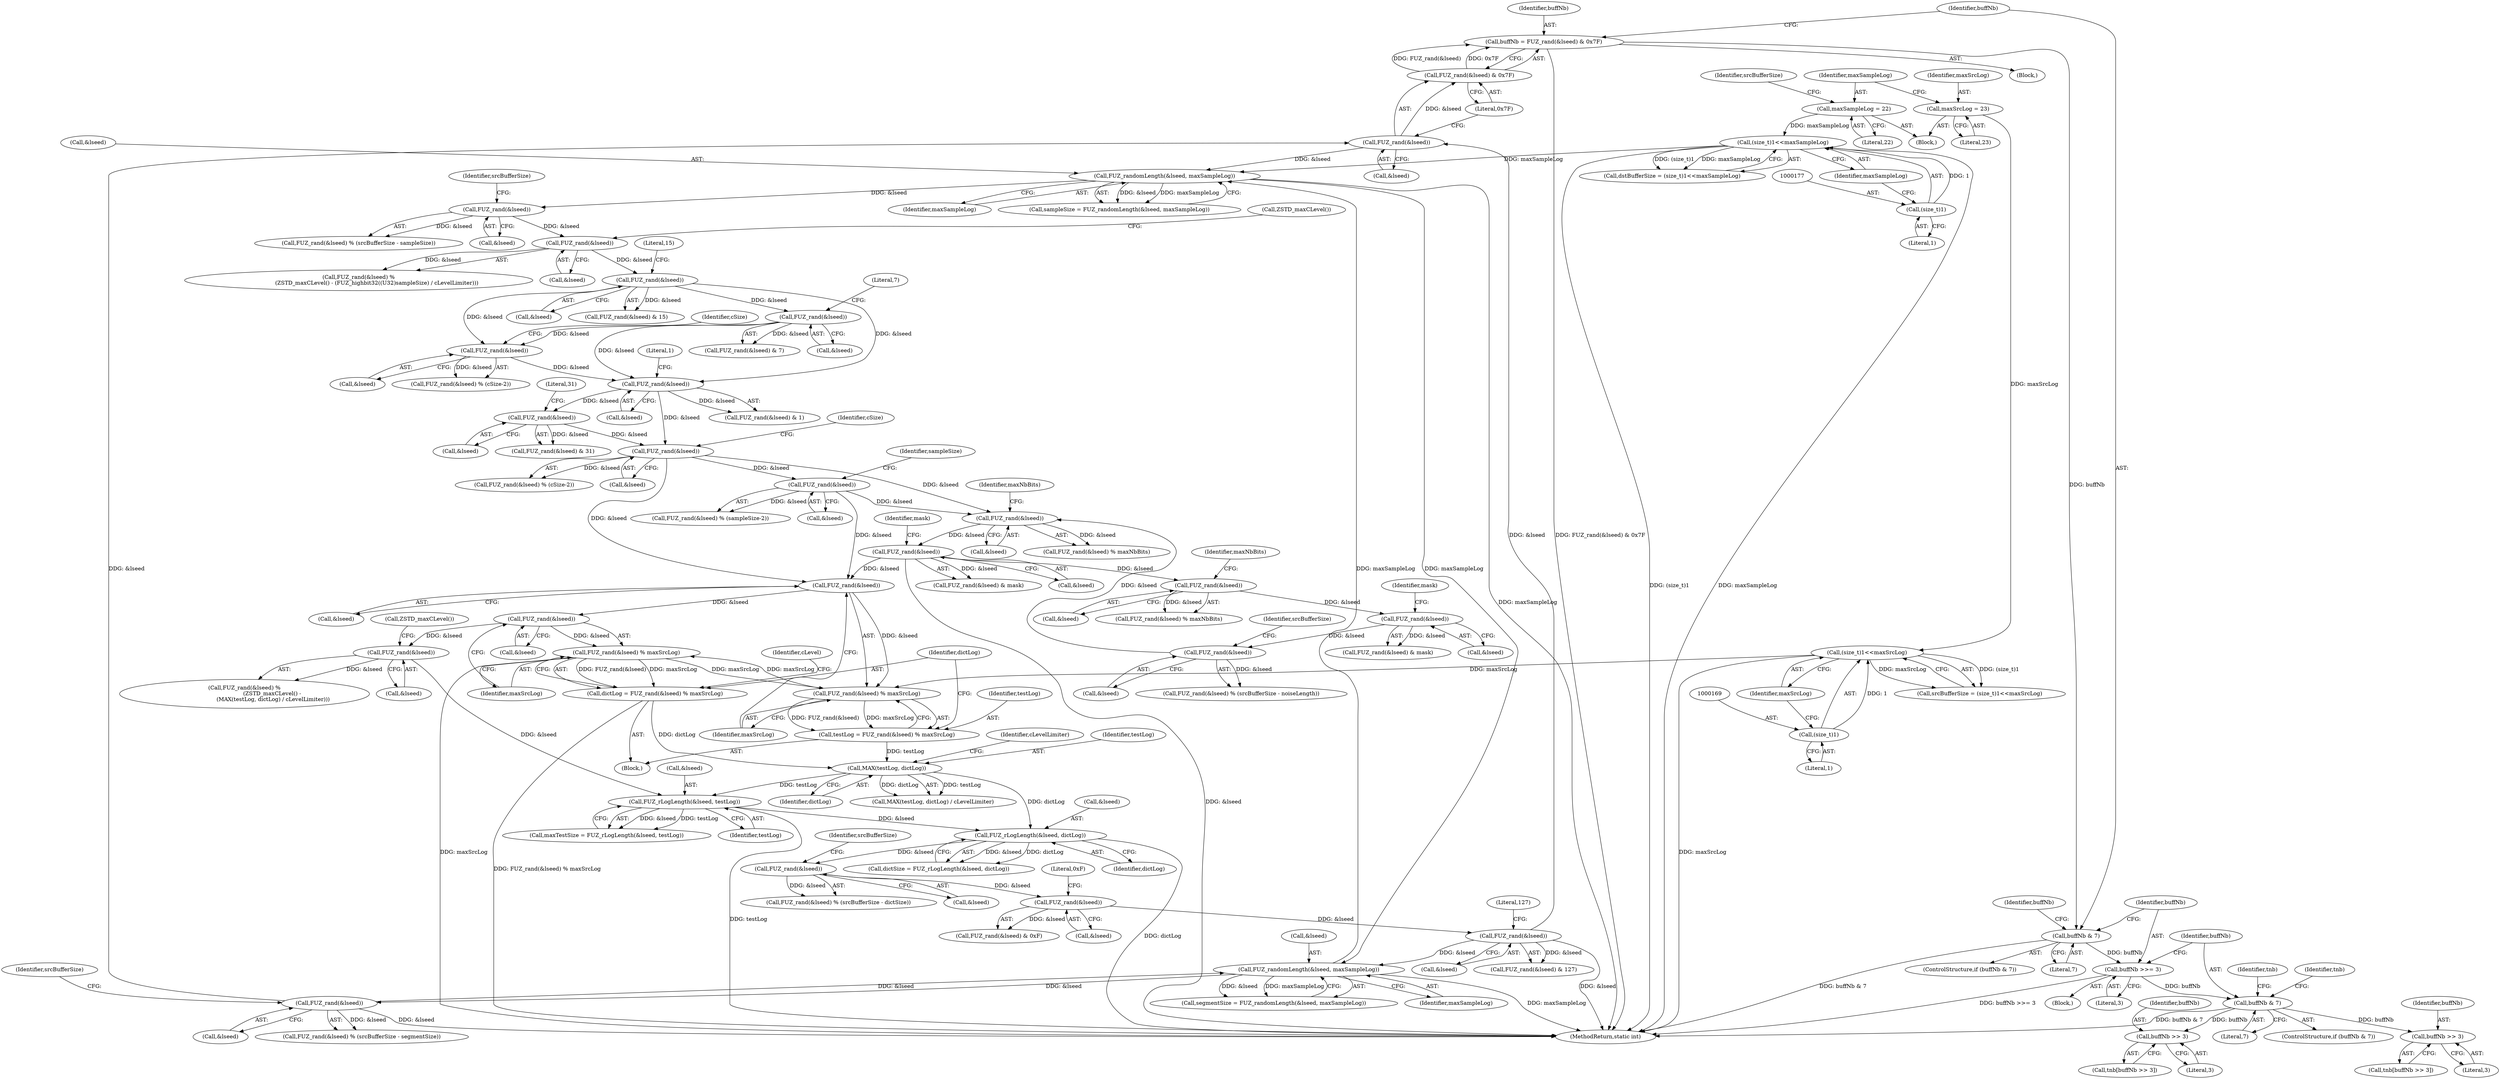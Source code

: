 digraph "0_zstd_3e5cdf1b6a85843e991d7d10f6a2567c15580da0_3@API" {
"1000433" [label="(Call,buffNb = FUZ_rand(&lseed) & 0x7F)"];
"1000435" [label="(Call,FUZ_rand(&lseed) & 0x7F)"];
"1000436" [label="(Call,FUZ_rand(&lseed))"];
"1001208" [label="(Call,FUZ_rand(&lseed))"];
"1001200" [label="(Call,FUZ_randomLength(&lseed, maxSampleLog))"];
"1001168" [label="(Call,FUZ_rand(&lseed))"];
"1001121" [label="(Call,FUZ_rand(&lseed))"];
"1001102" [label="(Call,FUZ_rand(&lseed))"];
"1001093" [label="(Call,FUZ_rLogLength(&lseed, dictLog))"];
"1001078" [label="(Call,FUZ_rLogLength(&lseed, testLog))"];
"1001065" [label="(Call,FUZ_rand(&lseed))"];
"1001056" [label="(Call,FUZ_rand(&lseed))"];
"1001048" [label="(Call,FUZ_rand(&lseed))"];
"1000817" [label="(Call,FUZ_rand(&lseed))"];
"1000760" [label="(Call,FUZ_rand(&lseed))"];
"1000698" [label="(Call,FUZ_rand(&lseed))"];
"1000691" [label="(Call,FUZ_rand(&lseed))"];
"1000594" [label="(Call,FUZ_rand(&lseed))"];
"1000558" [label="(Call,FUZ_rand(&lseed))"];
"1000548" [label="(Call,FUZ_rand(&lseed))"];
"1000530" [label="(Call,FUZ_rand(&lseed))"];
"1000506" [label="(Call,FUZ_rand(&lseed))"];
"1000486" [label="(Call,FUZ_randomLength(&lseed, maxSampleLog))"];
"1000175" [label="(Call,(size_t)1<<maxSampleLog)"];
"1000176" [label="(Call,(size_t)1)"];
"1000161" [label="(Call,maxSampleLog = 22)"];
"1000908" [label="(Call,FUZ_rand(&lseed))"];
"1000892" [label="(Call,FUZ_rand(&lseed))"];
"1000968" [label="(Call,FUZ_rand(&lseed))"];
"1000951" [label="(Call,FUZ_rand(&lseed))"];
"1000925" [label="(Call,FUZ_rand(&lseed))"];
"1001071" [label="(Call,MAX(testLog, dictLog))"];
"1001045" [label="(Call,testLog = FUZ_rand(&lseed) % maxSrcLog)"];
"1001047" [label="(Call,FUZ_rand(&lseed) % maxSrcLog)"];
"1000167" [label="(Call,(size_t)1<<maxSrcLog)"];
"1000168" [label="(Call,(size_t)1)"];
"1000157" [label="(Call,maxSrcLog = 23)"];
"1001055" [label="(Call,FUZ_rand(&lseed) % maxSrcLog)"];
"1001053" [label="(Call,dictLog = FUZ_rand(&lseed) % maxSrcLog)"];
"1000441" [label="(Call,buffNb & 7)"];
"1000449" [label="(Call,buffNb >>= 3)"];
"1000453" [label="(Call,buffNb & 7)"];
"1000464" [label="(Call,buffNb >> 3)"];
"1000476" [label="(Call,buffNb >> 3)"];
"1000547" [label="(Call,FUZ_rand(&lseed) & 15)"];
"1000431" [label="(Block,)"];
"1000443" [label="(Literal,7)"];
"1001059" [label="(Identifier,maxSrcLog)"];
"1000817" [label="(Call,FUZ_rand(&lseed))"];
"1001103" [label="(Call,&lseed)"];
"1000435" [label="(Call,FUZ_rand(&lseed) & 0x7F)"];
"1000450" [label="(Identifier,buffNb)"];
"1000178" [label="(Literal,1)"];
"1001198" [label="(Call,segmentSize = FUZ_randomLength(&lseed, maxSampleLog))"];
"1000489" [label="(Identifier,maxSampleLog)"];
"1001212" [label="(Identifier,srcBufferSize)"];
"1000162" [label="(Identifier,maxSampleLog)"];
"1001207" [label="(Call,FUZ_rand(&lseed) % (srcBufferSize - segmentSize))"];
"1001079" [label="(Call,&lseed)"];
"1000175" [label="(Call,(size_t)1<<maxSampleLog)"];
"1001055" [label="(Call,FUZ_rand(&lseed) % maxSrcLog)"];
"1000176" [label="(Call,(size_t)1)"];
"1000694" [label="(Literal,1)"];
"1001062" [label="(Identifier,cLevel)"];
"1000558" [label="(Call,FUZ_rand(&lseed))"];
"1000436" [label="(Call,FUZ_rand(&lseed))"];
"1001203" [label="(Identifier,maxSampleLog)"];
"1001048" [label="(Call,FUZ_rand(&lseed))"];
"1000818" [label="(Call,&lseed)"];
"1001093" [label="(Call,FUZ_rLogLength(&lseed, dictLog))"];
"1001201" [label="(Call,&lseed)"];
"1000692" [label="(Call,&lseed)"];
"1000549" [label="(Call,&lseed)"];
"1000534" [label="(Call,ZSTD_maxCLevel())"];
"1001049" [label="(Call,&lseed)"];
"1000530" [label="(Call,FUZ_rand(&lseed))"];
"1000165" [label="(Call,srcBufferSize = (size_t)1<<maxSrcLog)"];
"1000595" [label="(Call,&lseed)"];
"1000594" [label="(Call,FUZ_rand(&lseed))"];
"1000551" [label="(Literal,15)"];
"1000559" [label="(Call,&lseed)"];
"1001081" [label="(Identifier,testLog)"];
"1001051" [label="(Identifier,maxSrcLog)"];
"1000561" [label="(Literal,7)"];
"1000952" [label="(Call,&lseed)"];
"1000969" [label="(Call,&lseed)"];
"1001054" [label="(Identifier,dictLog)"];
"1000909" [label="(Call,&lseed)"];
"1000928" [label="(Identifier,maxNbBits)"];
"1000449" [label="(Call,buffNb >>= 3)"];
"1000950" [label="(Call,FUZ_rand(&lseed) & mask)"];
"1000476" [label="(Call,buffNb >> 3)"];
"1001076" [label="(Call,maxTestSize = FUZ_rLogLength(&lseed, testLog))"];
"1000486" [label="(Call,FUZ_randomLength(&lseed, maxSampleLog))"];
"1000972" [label="(Identifier,srcBufferSize)"];
"1000759" [label="(Call,FUZ_rand(&lseed) % (cSize-2))"];
"1000434" [label="(Identifier,buffNb)"];
"1001094" [label="(Call,&lseed)"];
"1000439" [label="(Literal,0x7F)"];
"1000442" [label="(Identifier,buffNb)"];
"1000690" [label="(Call,FUZ_rand(&lseed) & 1)"];
"1000510" [label="(Identifier,srcBufferSize)"];
"1000433" [label="(Call,buffNb = FUZ_rand(&lseed) & 0x7F)"];
"1001070" [label="(Call,MAX(testLog, dictLog) / cLevelLimiter)"];
"1000168" [label="(Call,(size_t)1)"];
"1000529" [label="(Call,FUZ_rand(&lseed) %\n                     (ZSTD_maxCLevel() - (FUZ_highbit32((U32)sampleSize) / cLevelLimiter)))"];
"1000474" [label="(Call,tnb[buffNb >> 3])"];
"1000593" [label="(Call,FUZ_rand(&lseed) % (cSize-2))"];
"1000161" [label="(Call,maxSampleLog = 22)"];
"1001074" [label="(Identifier,cLevelLimiter)"];
"1000816" [label="(Call,FUZ_rand(&lseed) % (sampleSize-2))"];
"1000455" [label="(Literal,7)"];
"1001043" [label="(Block,)"];
"1001064" [label="(Call,FUZ_rand(&lseed) %\n                                (ZSTD_maxCLevel() -\n                                 (MAX(testLog, dictLog) / cLevelLimiter)))"];
"1000548" [label="(Call,FUZ_rand(&lseed))"];
"1000531" [label="(Call,&lseed)"];
"1001053" [label="(Call,dictLog = FUZ_rand(&lseed) % maxSrcLog)"];
"1001171" [label="(Literal,127)"];
"1000163" [label="(Literal,22)"];
"1001078" [label="(Call,FUZ_rLogLength(&lseed, testLog))"];
"1000155" [label="(Block,)"];
"1000441" [label="(Call,buffNb & 7)"];
"1000761" [label="(Call,&lseed)"];
"1001091" [label="(Call,dictSize = FUZ_rLogLength(&lseed, dictLog))"];
"1000484" [label="(Call,sampleSize = FUZ_randomLength(&lseed, maxSampleLog))"];
"1000968" [label="(Call,FUZ_rand(&lseed))"];
"1001169" [label="(Call,&lseed)"];
"1000926" [label="(Call,&lseed)"];
"1000440" [label="(ControlStructure,if (buffNb & 7))"];
"1000951" [label="(Call,FUZ_rand(&lseed))"];
"1000893" [label="(Call,&lseed)"];
"1001106" [label="(Identifier,srcBufferSize)"];
"1000908" [label="(Call,FUZ_rand(&lseed))"];
"1000451" [label="(Literal,3)"];
"1000478" [label="(Literal,3)"];
"1001200" [label="(Call,FUZ_randomLength(&lseed, maxSampleLog))"];
"1000701" [label="(Literal,31)"];
"1000698" [label="(Call,FUZ_rand(&lseed))"];
"1001120" [label="(Call,FUZ_rand(&lseed) & 0xF)"];
"1000557" [label="(Call,FUZ_rand(&lseed) & 7)"];
"1000158" [label="(Identifier,maxSrcLog)"];
"1000911" [label="(Identifier,mask)"];
"1001168" [label="(Call,FUZ_rand(&lseed))"];
"1001101" [label="(Call,FUZ_rand(&lseed) % (srcBufferSize - dictSize))"];
"1001069" [label="(Call,ZSTD_maxCLevel())"];
"1000699" [label="(Call,&lseed)"];
"1000171" [label="(Identifier,maxSrcLog)"];
"1000507" [label="(Call,&lseed)"];
"1001475" [label="(MethodReturn,static int)"];
"1000465" [label="(Identifier,buffNb)"];
"1000954" [label="(Identifier,mask)"];
"1001045" [label="(Call,testLog = FUZ_rand(&lseed) % maxSrcLog)"];
"1000924" [label="(Call,FUZ_rand(&lseed) % maxNbBits)"];
"1000471" [label="(Identifier,tnb)"];
"1001121" [label="(Call,FUZ_rand(&lseed))"];
"1000487" [label="(Call,&lseed)"];
"1000166" [label="(Identifier,srcBufferSize)"];
"1001072" [label="(Identifier,testLog)"];
"1001057" [label="(Call,&lseed)"];
"1000505" [label="(Call,FUZ_rand(&lseed) % (srcBufferSize - sampleSize))"];
"1000891" [label="(Call,FUZ_rand(&lseed) % maxNbBits)"];
"1001066" [label="(Call,&lseed)"];
"1000170" [label="(Literal,1)"];
"1000453" [label="(Call,buffNb & 7)"];
"1001056" [label="(Call,FUZ_rand(&lseed))"];
"1001046" [label="(Identifier,testLog)"];
"1001102" [label="(Call,FUZ_rand(&lseed))"];
"1001071" [label="(Call,MAX(testLog, dictLog))"];
"1000967" [label="(Call,FUZ_rand(&lseed) % (srcBufferSize - noiseLength))"];
"1000477" [label="(Identifier,buffNb)"];
"1001124" [label="(Literal,0xF)"];
"1001209" [label="(Call,&lseed)"];
"1000464" [label="(Call,buffNb >> 3)"];
"1000157" [label="(Call,maxSrcLog = 23)"];
"1000179" [label="(Identifier,maxSampleLog)"];
"1000895" [label="(Identifier,maxNbBits)"];
"1000462" [label="(Call,tnb[buffNb >> 3])"];
"1000892" [label="(Call,FUZ_rand(&lseed))"];
"1000506" [label="(Call,FUZ_rand(&lseed))"];
"1000459" [label="(Identifier,tnb)"];
"1001047" [label="(Call,FUZ_rand(&lseed) % maxSrcLog)"];
"1000764" [label="(Identifier,cSize)"];
"1000598" [label="(Identifier,cSize)"];
"1000437" [label="(Call,&lseed)"];
"1000907" [label="(Call,FUZ_rand(&lseed) & mask)"];
"1001073" [label="(Identifier,dictLog)"];
"1001122" [label="(Call,&lseed)"];
"1000454" [label="(Identifier,buffNb)"];
"1000452" [label="(ControlStructure,if (buffNb & 7))"];
"1000760" [label="(Call,FUZ_rand(&lseed))"];
"1000925" [label="(Call,FUZ_rand(&lseed))"];
"1000466" [label="(Literal,3)"];
"1001208" [label="(Call,FUZ_rand(&lseed))"];
"1000448" [label="(Block,)"];
"1000691" [label="(Call,FUZ_rand(&lseed))"];
"1000159" [label="(Literal,23)"];
"1001167" [label="(Call,FUZ_rand(&lseed) & 127)"];
"1000445" [label="(Identifier,buffNb)"];
"1001065" [label="(Call,FUZ_rand(&lseed))"];
"1000821" [label="(Identifier,sampleSize)"];
"1000173" [label="(Call,dstBufferSize = (size_t)1<<maxSampleLog)"];
"1000697" [label="(Call,FUZ_rand(&lseed) & 31)"];
"1000167" [label="(Call,(size_t)1<<maxSrcLog)"];
"1001096" [label="(Identifier,dictLog)"];
"1000433" -> "1000431"  [label="AST: "];
"1000433" -> "1000435"  [label="CFG: "];
"1000434" -> "1000433"  [label="AST: "];
"1000435" -> "1000433"  [label="AST: "];
"1000442" -> "1000433"  [label="CFG: "];
"1000433" -> "1001475"  [label="DDG: FUZ_rand(&lseed) & 0x7F"];
"1000435" -> "1000433"  [label="DDG: FUZ_rand(&lseed)"];
"1000435" -> "1000433"  [label="DDG: 0x7F"];
"1000433" -> "1000441"  [label="DDG: buffNb"];
"1000435" -> "1000439"  [label="CFG: "];
"1000436" -> "1000435"  [label="AST: "];
"1000439" -> "1000435"  [label="AST: "];
"1000436" -> "1000435"  [label="DDG: &lseed"];
"1000436" -> "1000437"  [label="CFG: "];
"1000437" -> "1000436"  [label="AST: "];
"1000439" -> "1000436"  [label="CFG: "];
"1001208" -> "1000436"  [label="DDG: &lseed"];
"1001168" -> "1000436"  [label="DDG: &lseed"];
"1000436" -> "1000486"  [label="DDG: &lseed"];
"1001208" -> "1001207"  [label="AST: "];
"1001208" -> "1001209"  [label="CFG: "];
"1001209" -> "1001208"  [label="AST: "];
"1001212" -> "1001208"  [label="CFG: "];
"1001208" -> "1001475"  [label="DDG: &lseed"];
"1001208" -> "1001200"  [label="DDG: &lseed"];
"1001208" -> "1001207"  [label="DDG: &lseed"];
"1001200" -> "1001208"  [label="DDG: &lseed"];
"1001200" -> "1001198"  [label="AST: "];
"1001200" -> "1001203"  [label="CFG: "];
"1001201" -> "1001200"  [label="AST: "];
"1001203" -> "1001200"  [label="AST: "];
"1001198" -> "1001200"  [label="CFG: "];
"1001200" -> "1001475"  [label="DDG: maxSampleLog"];
"1001200" -> "1000486"  [label="DDG: maxSampleLog"];
"1001200" -> "1001198"  [label="DDG: &lseed"];
"1001200" -> "1001198"  [label="DDG: maxSampleLog"];
"1001168" -> "1001200"  [label="DDG: &lseed"];
"1000486" -> "1001200"  [label="DDG: maxSampleLog"];
"1001168" -> "1001167"  [label="AST: "];
"1001168" -> "1001169"  [label="CFG: "];
"1001169" -> "1001168"  [label="AST: "];
"1001171" -> "1001168"  [label="CFG: "];
"1001168" -> "1001475"  [label="DDG: &lseed"];
"1001168" -> "1001167"  [label="DDG: &lseed"];
"1001121" -> "1001168"  [label="DDG: &lseed"];
"1001121" -> "1001120"  [label="AST: "];
"1001121" -> "1001122"  [label="CFG: "];
"1001122" -> "1001121"  [label="AST: "];
"1001124" -> "1001121"  [label="CFG: "];
"1001121" -> "1001120"  [label="DDG: &lseed"];
"1001102" -> "1001121"  [label="DDG: &lseed"];
"1001102" -> "1001101"  [label="AST: "];
"1001102" -> "1001103"  [label="CFG: "];
"1001103" -> "1001102"  [label="AST: "];
"1001106" -> "1001102"  [label="CFG: "];
"1001102" -> "1001101"  [label="DDG: &lseed"];
"1001093" -> "1001102"  [label="DDG: &lseed"];
"1001093" -> "1001091"  [label="AST: "];
"1001093" -> "1001096"  [label="CFG: "];
"1001094" -> "1001093"  [label="AST: "];
"1001096" -> "1001093"  [label="AST: "];
"1001091" -> "1001093"  [label="CFG: "];
"1001093" -> "1001475"  [label="DDG: dictLog"];
"1001093" -> "1001091"  [label="DDG: &lseed"];
"1001093" -> "1001091"  [label="DDG: dictLog"];
"1001078" -> "1001093"  [label="DDG: &lseed"];
"1001071" -> "1001093"  [label="DDG: dictLog"];
"1001078" -> "1001076"  [label="AST: "];
"1001078" -> "1001081"  [label="CFG: "];
"1001079" -> "1001078"  [label="AST: "];
"1001081" -> "1001078"  [label="AST: "];
"1001076" -> "1001078"  [label="CFG: "];
"1001078" -> "1001475"  [label="DDG: testLog"];
"1001078" -> "1001076"  [label="DDG: &lseed"];
"1001078" -> "1001076"  [label="DDG: testLog"];
"1001065" -> "1001078"  [label="DDG: &lseed"];
"1001071" -> "1001078"  [label="DDG: testLog"];
"1001065" -> "1001064"  [label="AST: "];
"1001065" -> "1001066"  [label="CFG: "];
"1001066" -> "1001065"  [label="AST: "];
"1001069" -> "1001065"  [label="CFG: "];
"1001065" -> "1001064"  [label="DDG: &lseed"];
"1001056" -> "1001065"  [label="DDG: &lseed"];
"1001056" -> "1001055"  [label="AST: "];
"1001056" -> "1001057"  [label="CFG: "];
"1001057" -> "1001056"  [label="AST: "];
"1001059" -> "1001056"  [label="CFG: "];
"1001056" -> "1001055"  [label="DDG: &lseed"];
"1001048" -> "1001056"  [label="DDG: &lseed"];
"1001048" -> "1001047"  [label="AST: "];
"1001048" -> "1001049"  [label="CFG: "];
"1001049" -> "1001048"  [label="AST: "];
"1001051" -> "1001048"  [label="CFG: "];
"1001048" -> "1001047"  [label="DDG: &lseed"];
"1000817" -> "1001048"  [label="DDG: &lseed"];
"1000760" -> "1001048"  [label="DDG: &lseed"];
"1000908" -> "1001048"  [label="DDG: &lseed"];
"1000817" -> "1000816"  [label="AST: "];
"1000817" -> "1000818"  [label="CFG: "];
"1000818" -> "1000817"  [label="AST: "];
"1000821" -> "1000817"  [label="CFG: "];
"1000817" -> "1000816"  [label="DDG: &lseed"];
"1000760" -> "1000817"  [label="DDG: &lseed"];
"1000817" -> "1000892"  [label="DDG: &lseed"];
"1000760" -> "1000759"  [label="AST: "];
"1000760" -> "1000761"  [label="CFG: "];
"1000761" -> "1000760"  [label="AST: "];
"1000764" -> "1000760"  [label="CFG: "];
"1000760" -> "1000759"  [label="DDG: &lseed"];
"1000698" -> "1000760"  [label="DDG: &lseed"];
"1000691" -> "1000760"  [label="DDG: &lseed"];
"1000760" -> "1000892"  [label="DDG: &lseed"];
"1000698" -> "1000697"  [label="AST: "];
"1000698" -> "1000699"  [label="CFG: "];
"1000699" -> "1000698"  [label="AST: "];
"1000701" -> "1000698"  [label="CFG: "];
"1000698" -> "1000697"  [label="DDG: &lseed"];
"1000691" -> "1000698"  [label="DDG: &lseed"];
"1000691" -> "1000690"  [label="AST: "];
"1000691" -> "1000692"  [label="CFG: "];
"1000692" -> "1000691"  [label="AST: "];
"1000694" -> "1000691"  [label="CFG: "];
"1000691" -> "1000690"  [label="DDG: &lseed"];
"1000594" -> "1000691"  [label="DDG: &lseed"];
"1000558" -> "1000691"  [label="DDG: &lseed"];
"1000548" -> "1000691"  [label="DDG: &lseed"];
"1000594" -> "1000593"  [label="AST: "];
"1000594" -> "1000595"  [label="CFG: "];
"1000595" -> "1000594"  [label="AST: "];
"1000598" -> "1000594"  [label="CFG: "];
"1000594" -> "1000593"  [label="DDG: &lseed"];
"1000558" -> "1000594"  [label="DDG: &lseed"];
"1000548" -> "1000594"  [label="DDG: &lseed"];
"1000558" -> "1000557"  [label="AST: "];
"1000558" -> "1000559"  [label="CFG: "];
"1000559" -> "1000558"  [label="AST: "];
"1000561" -> "1000558"  [label="CFG: "];
"1000558" -> "1000557"  [label="DDG: &lseed"];
"1000548" -> "1000558"  [label="DDG: &lseed"];
"1000548" -> "1000547"  [label="AST: "];
"1000548" -> "1000549"  [label="CFG: "];
"1000549" -> "1000548"  [label="AST: "];
"1000551" -> "1000548"  [label="CFG: "];
"1000548" -> "1000547"  [label="DDG: &lseed"];
"1000530" -> "1000548"  [label="DDG: &lseed"];
"1000530" -> "1000529"  [label="AST: "];
"1000530" -> "1000531"  [label="CFG: "];
"1000531" -> "1000530"  [label="AST: "];
"1000534" -> "1000530"  [label="CFG: "];
"1000530" -> "1000529"  [label="DDG: &lseed"];
"1000506" -> "1000530"  [label="DDG: &lseed"];
"1000506" -> "1000505"  [label="AST: "];
"1000506" -> "1000507"  [label="CFG: "];
"1000507" -> "1000506"  [label="AST: "];
"1000510" -> "1000506"  [label="CFG: "];
"1000506" -> "1000505"  [label="DDG: &lseed"];
"1000486" -> "1000506"  [label="DDG: &lseed"];
"1000486" -> "1000484"  [label="AST: "];
"1000486" -> "1000489"  [label="CFG: "];
"1000487" -> "1000486"  [label="AST: "];
"1000489" -> "1000486"  [label="AST: "];
"1000484" -> "1000486"  [label="CFG: "];
"1000486" -> "1001475"  [label="DDG: maxSampleLog"];
"1000486" -> "1000484"  [label="DDG: &lseed"];
"1000486" -> "1000484"  [label="DDG: maxSampleLog"];
"1000175" -> "1000486"  [label="DDG: maxSampleLog"];
"1000175" -> "1000173"  [label="AST: "];
"1000175" -> "1000179"  [label="CFG: "];
"1000176" -> "1000175"  [label="AST: "];
"1000179" -> "1000175"  [label="AST: "];
"1000173" -> "1000175"  [label="CFG: "];
"1000175" -> "1001475"  [label="DDG: maxSampleLog"];
"1000175" -> "1001475"  [label="DDG: (size_t)1"];
"1000175" -> "1000173"  [label="DDG: (size_t)1"];
"1000175" -> "1000173"  [label="DDG: maxSampleLog"];
"1000176" -> "1000175"  [label="DDG: 1"];
"1000161" -> "1000175"  [label="DDG: maxSampleLog"];
"1000176" -> "1000178"  [label="CFG: "];
"1000177" -> "1000176"  [label="AST: "];
"1000178" -> "1000176"  [label="AST: "];
"1000179" -> "1000176"  [label="CFG: "];
"1000161" -> "1000155"  [label="AST: "];
"1000161" -> "1000163"  [label="CFG: "];
"1000162" -> "1000161"  [label="AST: "];
"1000163" -> "1000161"  [label="AST: "];
"1000166" -> "1000161"  [label="CFG: "];
"1000908" -> "1000907"  [label="AST: "];
"1000908" -> "1000909"  [label="CFG: "];
"1000909" -> "1000908"  [label="AST: "];
"1000911" -> "1000908"  [label="CFG: "];
"1000908" -> "1001475"  [label="DDG: &lseed"];
"1000908" -> "1000907"  [label="DDG: &lseed"];
"1000892" -> "1000908"  [label="DDG: &lseed"];
"1000908" -> "1000925"  [label="DDG: &lseed"];
"1000892" -> "1000891"  [label="AST: "];
"1000892" -> "1000893"  [label="CFG: "];
"1000893" -> "1000892"  [label="AST: "];
"1000895" -> "1000892"  [label="CFG: "];
"1000892" -> "1000891"  [label="DDG: &lseed"];
"1000968" -> "1000892"  [label="DDG: &lseed"];
"1000968" -> "1000967"  [label="AST: "];
"1000968" -> "1000969"  [label="CFG: "];
"1000969" -> "1000968"  [label="AST: "];
"1000972" -> "1000968"  [label="CFG: "];
"1000968" -> "1000967"  [label="DDG: &lseed"];
"1000951" -> "1000968"  [label="DDG: &lseed"];
"1000951" -> "1000950"  [label="AST: "];
"1000951" -> "1000952"  [label="CFG: "];
"1000952" -> "1000951"  [label="AST: "];
"1000954" -> "1000951"  [label="CFG: "];
"1000951" -> "1000950"  [label="DDG: &lseed"];
"1000925" -> "1000951"  [label="DDG: &lseed"];
"1000925" -> "1000924"  [label="AST: "];
"1000925" -> "1000926"  [label="CFG: "];
"1000926" -> "1000925"  [label="AST: "];
"1000928" -> "1000925"  [label="CFG: "];
"1000925" -> "1000924"  [label="DDG: &lseed"];
"1001071" -> "1001070"  [label="AST: "];
"1001071" -> "1001073"  [label="CFG: "];
"1001072" -> "1001071"  [label="AST: "];
"1001073" -> "1001071"  [label="AST: "];
"1001074" -> "1001071"  [label="CFG: "];
"1001071" -> "1001070"  [label="DDG: testLog"];
"1001071" -> "1001070"  [label="DDG: dictLog"];
"1001045" -> "1001071"  [label="DDG: testLog"];
"1001053" -> "1001071"  [label="DDG: dictLog"];
"1001045" -> "1001043"  [label="AST: "];
"1001045" -> "1001047"  [label="CFG: "];
"1001046" -> "1001045"  [label="AST: "];
"1001047" -> "1001045"  [label="AST: "];
"1001054" -> "1001045"  [label="CFG: "];
"1001047" -> "1001045"  [label="DDG: FUZ_rand(&lseed)"];
"1001047" -> "1001045"  [label="DDG: maxSrcLog"];
"1001047" -> "1001051"  [label="CFG: "];
"1001051" -> "1001047"  [label="AST: "];
"1000167" -> "1001047"  [label="DDG: maxSrcLog"];
"1001055" -> "1001047"  [label="DDG: maxSrcLog"];
"1001047" -> "1001055"  [label="DDG: maxSrcLog"];
"1000167" -> "1000165"  [label="AST: "];
"1000167" -> "1000171"  [label="CFG: "];
"1000168" -> "1000167"  [label="AST: "];
"1000171" -> "1000167"  [label="AST: "];
"1000165" -> "1000167"  [label="CFG: "];
"1000167" -> "1001475"  [label="DDG: maxSrcLog"];
"1000167" -> "1000165"  [label="DDG: (size_t)1"];
"1000167" -> "1000165"  [label="DDG: maxSrcLog"];
"1000168" -> "1000167"  [label="DDG: 1"];
"1000157" -> "1000167"  [label="DDG: maxSrcLog"];
"1000168" -> "1000170"  [label="CFG: "];
"1000169" -> "1000168"  [label="AST: "];
"1000170" -> "1000168"  [label="AST: "];
"1000171" -> "1000168"  [label="CFG: "];
"1000157" -> "1000155"  [label="AST: "];
"1000157" -> "1000159"  [label="CFG: "];
"1000158" -> "1000157"  [label="AST: "];
"1000159" -> "1000157"  [label="AST: "];
"1000162" -> "1000157"  [label="CFG: "];
"1001055" -> "1001053"  [label="AST: "];
"1001055" -> "1001059"  [label="CFG: "];
"1001059" -> "1001055"  [label="AST: "];
"1001053" -> "1001055"  [label="CFG: "];
"1001055" -> "1001475"  [label="DDG: maxSrcLog"];
"1001055" -> "1001053"  [label="DDG: FUZ_rand(&lseed)"];
"1001055" -> "1001053"  [label="DDG: maxSrcLog"];
"1001053" -> "1001043"  [label="AST: "];
"1001054" -> "1001053"  [label="AST: "];
"1001062" -> "1001053"  [label="CFG: "];
"1001053" -> "1001475"  [label="DDG: FUZ_rand(&lseed) % maxSrcLog"];
"1000441" -> "1000440"  [label="AST: "];
"1000441" -> "1000443"  [label="CFG: "];
"1000442" -> "1000441"  [label="AST: "];
"1000443" -> "1000441"  [label="AST: "];
"1000445" -> "1000441"  [label="CFG: "];
"1000450" -> "1000441"  [label="CFG: "];
"1000441" -> "1001475"  [label="DDG: buffNb & 7"];
"1000441" -> "1000449"  [label="DDG: buffNb"];
"1000449" -> "1000448"  [label="AST: "];
"1000449" -> "1000451"  [label="CFG: "];
"1000450" -> "1000449"  [label="AST: "];
"1000451" -> "1000449"  [label="AST: "];
"1000454" -> "1000449"  [label="CFG: "];
"1000449" -> "1001475"  [label="DDG: buffNb >>= 3"];
"1000449" -> "1000453"  [label="DDG: buffNb"];
"1000453" -> "1000452"  [label="AST: "];
"1000453" -> "1000455"  [label="CFG: "];
"1000454" -> "1000453"  [label="AST: "];
"1000455" -> "1000453"  [label="AST: "];
"1000459" -> "1000453"  [label="CFG: "];
"1000471" -> "1000453"  [label="CFG: "];
"1000453" -> "1001475"  [label="DDG: buffNb & 7"];
"1000453" -> "1000464"  [label="DDG: buffNb"];
"1000453" -> "1000476"  [label="DDG: buffNb"];
"1000464" -> "1000462"  [label="AST: "];
"1000464" -> "1000466"  [label="CFG: "];
"1000465" -> "1000464"  [label="AST: "];
"1000466" -> "1000464"  [label="AST: "];
"1000462" -> "1000464"  [label="CFG: "];
"1000476" -> "1000474"  [label="AST: "];
"1000476" -> "1000478"  [label="CFG: "];
"1000477" -> "1000476"  [label="AST: "];
"1000478" -> "1000476"  [label="AST: "];
"1000474" -> "1000476"  [label="CFG: "];
}
